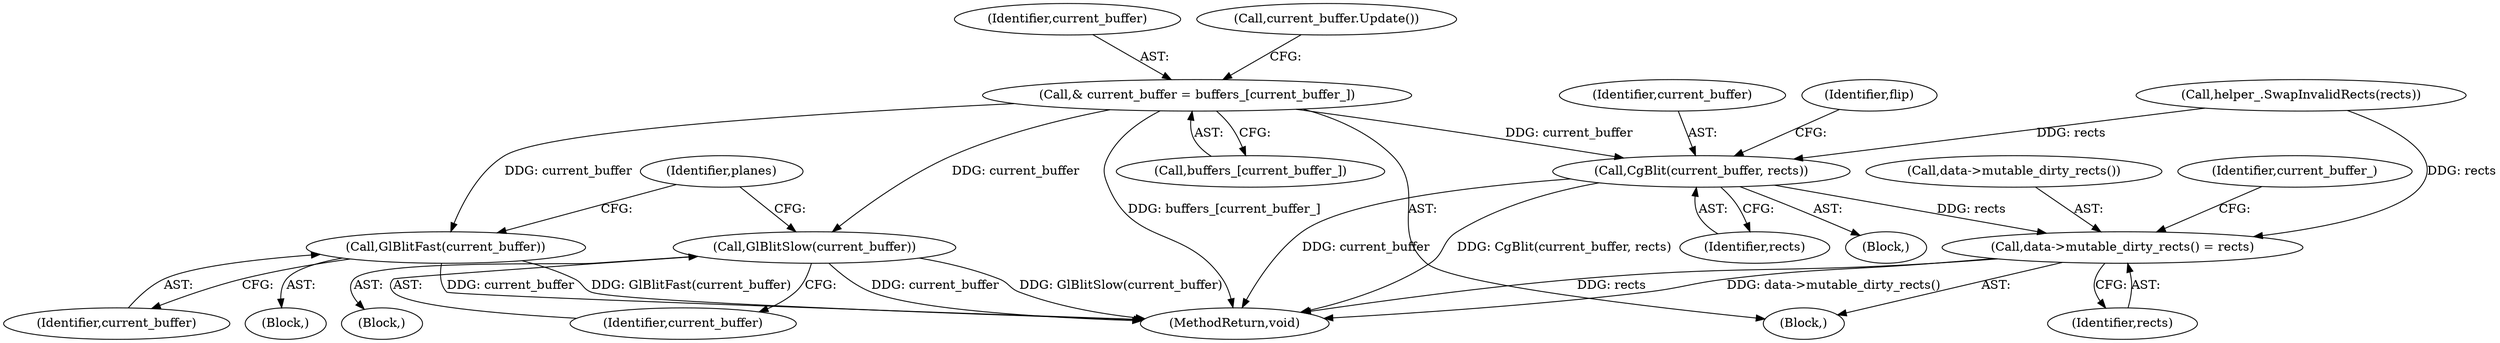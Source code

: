 digraph "0_Chrome_108a923ac784e62ca84b45cb6241f77a942e233a@array" {
"1000114" [label="(Call,& current_buffer = buffers_[current_buffer_])"];
"1000132" [label="(Call,GlBlitFast(current_buffer))"];
"1000136" [label="(Call,GlBlitSlow(current_buffer))"];
"1000140" [label="(Call,CgBlit(current_buffer, rects))"];
"1000191" [label="(Call,data->mutable_dirty_rects() = rects)"];
"1000116" [label="(Call,buffers_[current_buffer_])"];
"1000133" [label="(Identifier,current_buffer)"];
"1000192" [label="(Call,data->mutable_dirty_rects())"];
"1000114" [label="(Call,& current_buffer = buffers_[current_buffer_])"];
"1000137" [label="(Identifier,current_buffer)"];
"1000150" [label="(Identifier,planes)"];
"1000141" [label="(Identifier,current_buffer)"];
"1000195" [label="(Identifier,current_buffer_)"];
"1000115" [label="(Identifier,current_buffer)"];
"1000119" [label="(Call,current_buffer.Update())"];
"1000191" [label="(Call,data->mutable_dirty_rects() = rects)"];
"1000140" [label="(Call,CgBlit(current_buffer, rects))"];
"1000142" [label="(Identifier,rects)"];
"1000144" [label="(Identifier,flip)"];
"1000135" [label="(Block,)"];
"1000111" [label="(Call,helper_.SwapInvalidRects(rects))"];
"1000139" [label="(Block,)"];
"1000109" [label="(Block,)"];
"1000132" [label="(Call,GlBlitFast(current_buffer))"];
"1000193" [label="(Identifier,rects)"];
"1000131" [label="(Block,)"];
"1000207" [label="(MethodReturn,void)"];
"1000136" [label="(Call,GlBlitSlow(current_buffer))"];
"1000114" -> "1000109"  [label="AST: "];
"1000114" -> "1000116"  [label="CFG: "];
"1000115" -> "1000114"  [label="AST: "];
"1000116" -> "1000114"  [label="AST: "];
"1000119" -> "1000114"  [label="CFG: "];
"1000114" -> "1000207"  [label="DDG: buffers_[current_buffer_]"];
"1000114" -> "1000132"  [label="DDG: current_buffer"];
"1000114" -> "1000136"  [label="DDG: current_buffer"];
"1000114" -> "1000140"  [label="DDG: current_buffer"];
"1000132" -> "1000131"  [label="AST: "];
"1000132" -> "1000133"  [label="CFG: "];
"1000133" -> "1000132"  [label="AST: "];
"1000150" -> "1000132"  [label="CFG: "];
"1000132" -> "1000207"  [label="DDG: current_buffer"];
"1000132" -> "1000207"  [label="DDG: GlBlitFast(current_buffer)"];
"1000136" -> "1000135"  [label="AST: "];
"1000136" -> "1000137"  [label="CFG: "];
"1000137" -> "1000136"  [label="AST: "];
"1000150" -> "1000136"  [label="CFG: "];
"1000136" -> "1000207"  [label="DDG: current_buffer"];
"1000136" -> "1000207"  [label="DDG: GlBlitSlow(current_buffer)"];
"1000140" -> "1000139"  [label="AST: "];
"1000140" -> "1000142"  [label="CFG: "];
"1000141" -> "1000140"  [label="AST: "];
"1000142" -> "1000140"  [label="AST: "];
"1000144" -> "1000140"  [label="CFG: "];
"1000140" -> "1000207"  [label="DDG: current_buffer"];
"1000140" -> "1000207"  [label="DDG: CgBlit(current_buffer, rects)"];
"1000111" -> "1000140"  [label="DDG: rects"];
"1000140" -> "1000191"  [label="DDG: rects"];
"1000191" -> "1000109"  [label="AST: "];
"1000191" -> "1000193"  [label="CFG: "];
"1000192" -> "1000191"  [label="AST: "];
"1000193" -> "1000191"  [label="AST: "];
"1000195" -> "1000191"  [label="CFG: "];
"1000191" -> "1000207"  [label="DDG: rects"];
"1000191" -> "1000207"  [label="DDG: data->mutable_dirty_rects()"];
"1000111" -> "1000191"  [label="DDG: rects"];
}
